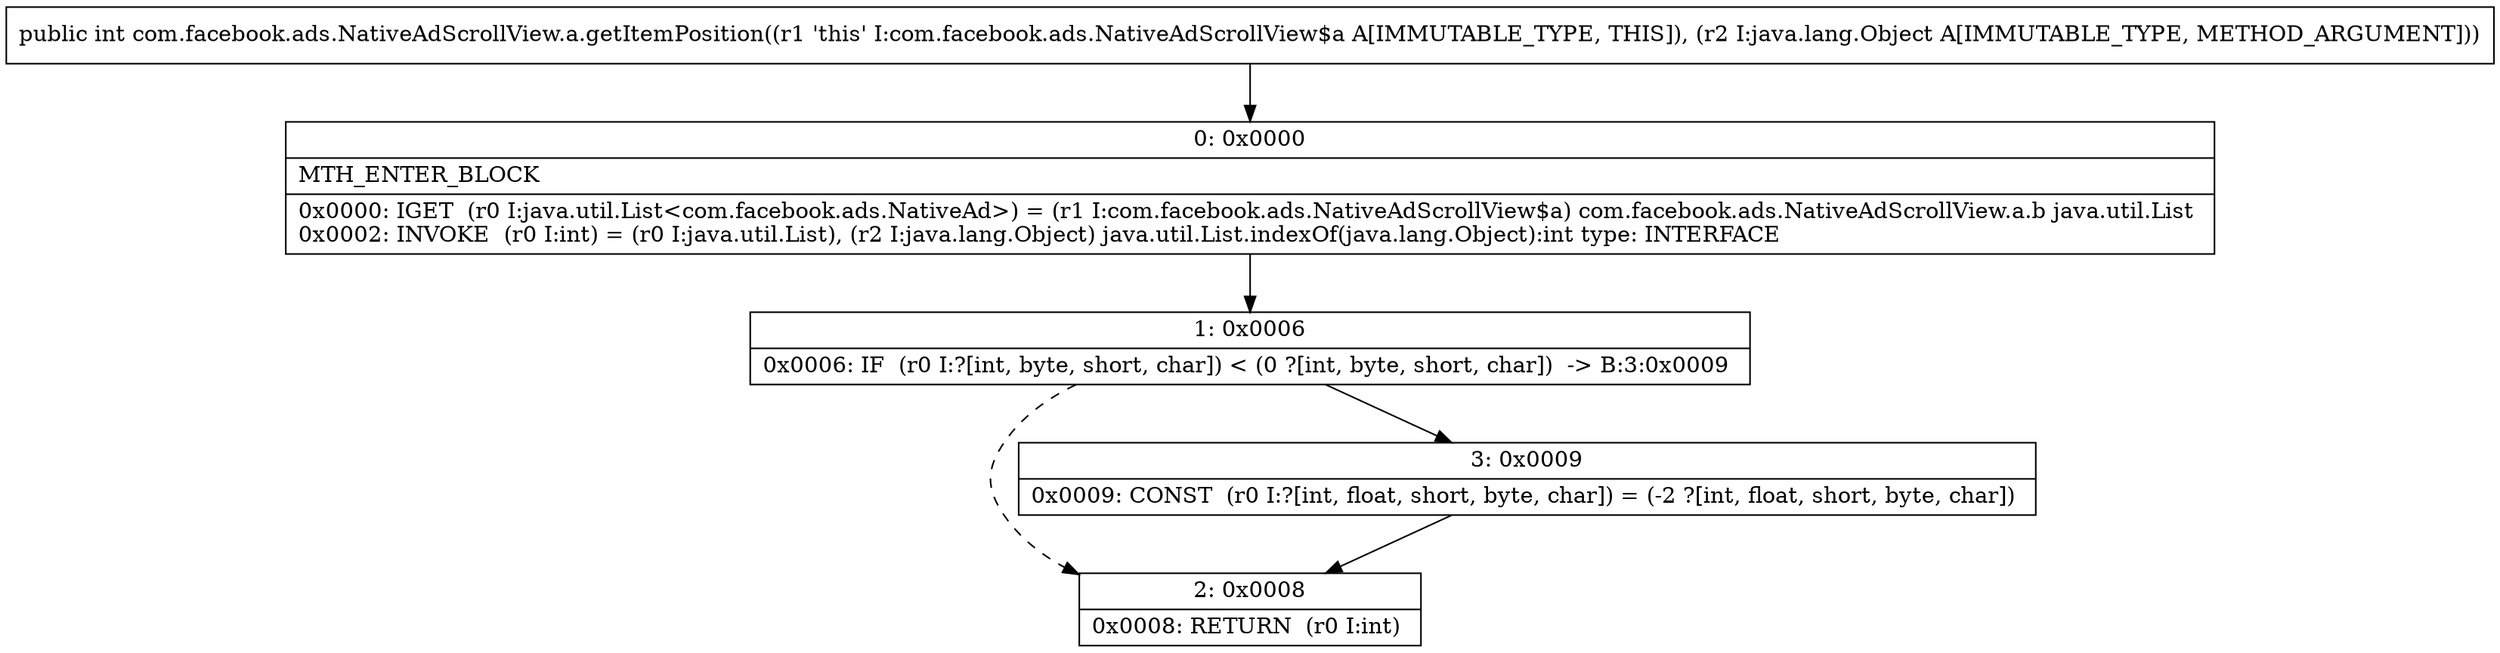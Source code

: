 digraph "CFG forcom.facebook.ads.NativeAdScrollView.a.getItemPosition(Ljava\/lang\/Object;)I" {
Node_0 [shape=record,label="{0\:\ 0x0000|MTH_ENTER_BLOCK\l|0x0000: IGET  (r0 I:java.util.List\<com.facebook.ads.NativeAd\>) = (r1 I:com.facebook.ads.NativeAdScrollView$a) com.facebook.ads.NativeAdScrollView.a.b java.util.List \l0x0002: INVOKE  (r0 I:int) = (r0 I:java.util.List), (r2 I:java.lang.Object) java.util.List.indexOf(java.lang.Object):int type: INTERFACE \l}"];
Node_1 [shape=record,label="{1\:\ 0x0006|0x0006: IF  (r0 I:?[int, byte, short, char]) \< (0 ?[int, byte, short, char])  \-\> B:3:0x0009 \l}"];
Node_2 [shape=record,label="{2\:\ 0x0008|0x0008: RETURN  (r0 I:int) \l}"];
Node_3 [shape=record,label="{3\:\ 0x0009|0x0009: CONST  (r0 I:?[int, float, short, byte, char]) = (\-2 ?[int, float, short, byte, char]) \l}"];
MethodNode[shape=record,label="{public int com.facebook.ads.NativeAdScrollView.a.getItemPosition((r1 'this' I:com.facebook.ads.NativeAdScrollView$a A[IMMUTABLE_TYPE, THIS]), (r2 I:java.lang.Object A[IMMUTABLE_TYPE, METHOD_ARGUMENT])) }"];
MethodNode -> Node_0;
Node_0 -> Node_1;
Node_1 -> Node_2[style=dashed];
Node_1 -> Node_3;
Node_3 -> Node_2;
}

